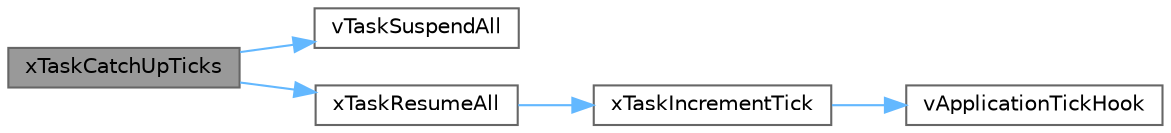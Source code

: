 digraph "xTaskCatchUpTicks"
{
 // LATEX_PDF_SIZE
  bgcolor="transparent";
  edge [fontname=Helvetica,fontsize=10,labelfontname=Helvetica,labelfontsize=10];
  node [fontname=Helvetica,fontsize=10,shape=box,height=0.2,width=0.4];
  rankdir="LR";
  Node1 [id="Node000001",label="xTaskCatchUpTicks",height=0.2,width=0.4,color="gray40", fillcolor="grey60", style="filled", fontcolor="black",tooltip=" "];
  Node1 -> Node2 [id="edge1_Node000001_Node000002",color="steelblue1",style="solid",tooltip=" "];
  Node2 [id="Node000002",label="vTaskSuspendAll",height=0.2,width=0.4,color="grey40", fillcolor="white", style="filled",URL="$tasks_8c.html#a084d232640bd1d04bcac0b8784417015",tooltip=" "];
  Node1 -> Node3 [id="edge2_Node000001_Node000003",color="steelblue1",style="solid",tooltip=" "];
  Node3 [id="Node000003",label="xTaskResumeAll",height=0.2,width=0.4,color="grey40", fillcolor="white", style="filled",URL="$tasks_8c.html#adf830ea0f150fcdfdaa944667137f080",tooltip=" "];
  Node3 -> Node4 [id="edge3_Node000003_Node000004",color="steelblue1",style="solid",tooltip=" "];
  Node4 [id="Node000004",label="xTaskIncrementTick",height=0.2,width=0.4,color="grey40", fillcolor="white", style="filled",URL="$tasks_8c.html#a54f31e9aef0eb7b87e48c7d68ecc84c1",tooltip=" "];
  Node4 -> Node5 [id="edge4_Node000004_Node000005",color="steelblue1",style="solid",tooltip=" "];
  Node5 [id="Node000005",label="vApplicationTickHook",height=0.2,width=0.4,color="grey40", fillcolor="white", style="filled",URL="$main_8c.html#a9ca051aa77e17583aa5a85d5de5c199a",tooltip="Hook function called on every RTOS tick interrupt."];
}
